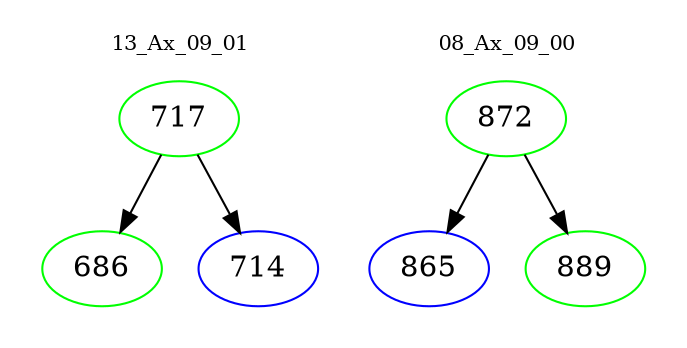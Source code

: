 digraph{
subgraph cluster_0 {
color = white
label = "13_Ax_09_01";
fontsize=10;
T0_717 [label="717", color="green"]
T0_717 -> T0_686 [color="black"]
T0_686 [label="686", color="green"]
T0_717 -> T0_714 [color="black"]
T0_714 [label="714", color="blue"]
}
subgraph cluster_1 {
color = white
label = "08_Ax_09_00";
fontsize=10;
T1_872 [label="872", color="green"]
T1_872 -> T1_865 [color="black"]
T1_865 [label="865", color="blue"]
T1_872 -> T1_889 [color="black"]
T1_889 [label="889", color="green"]
}
}
